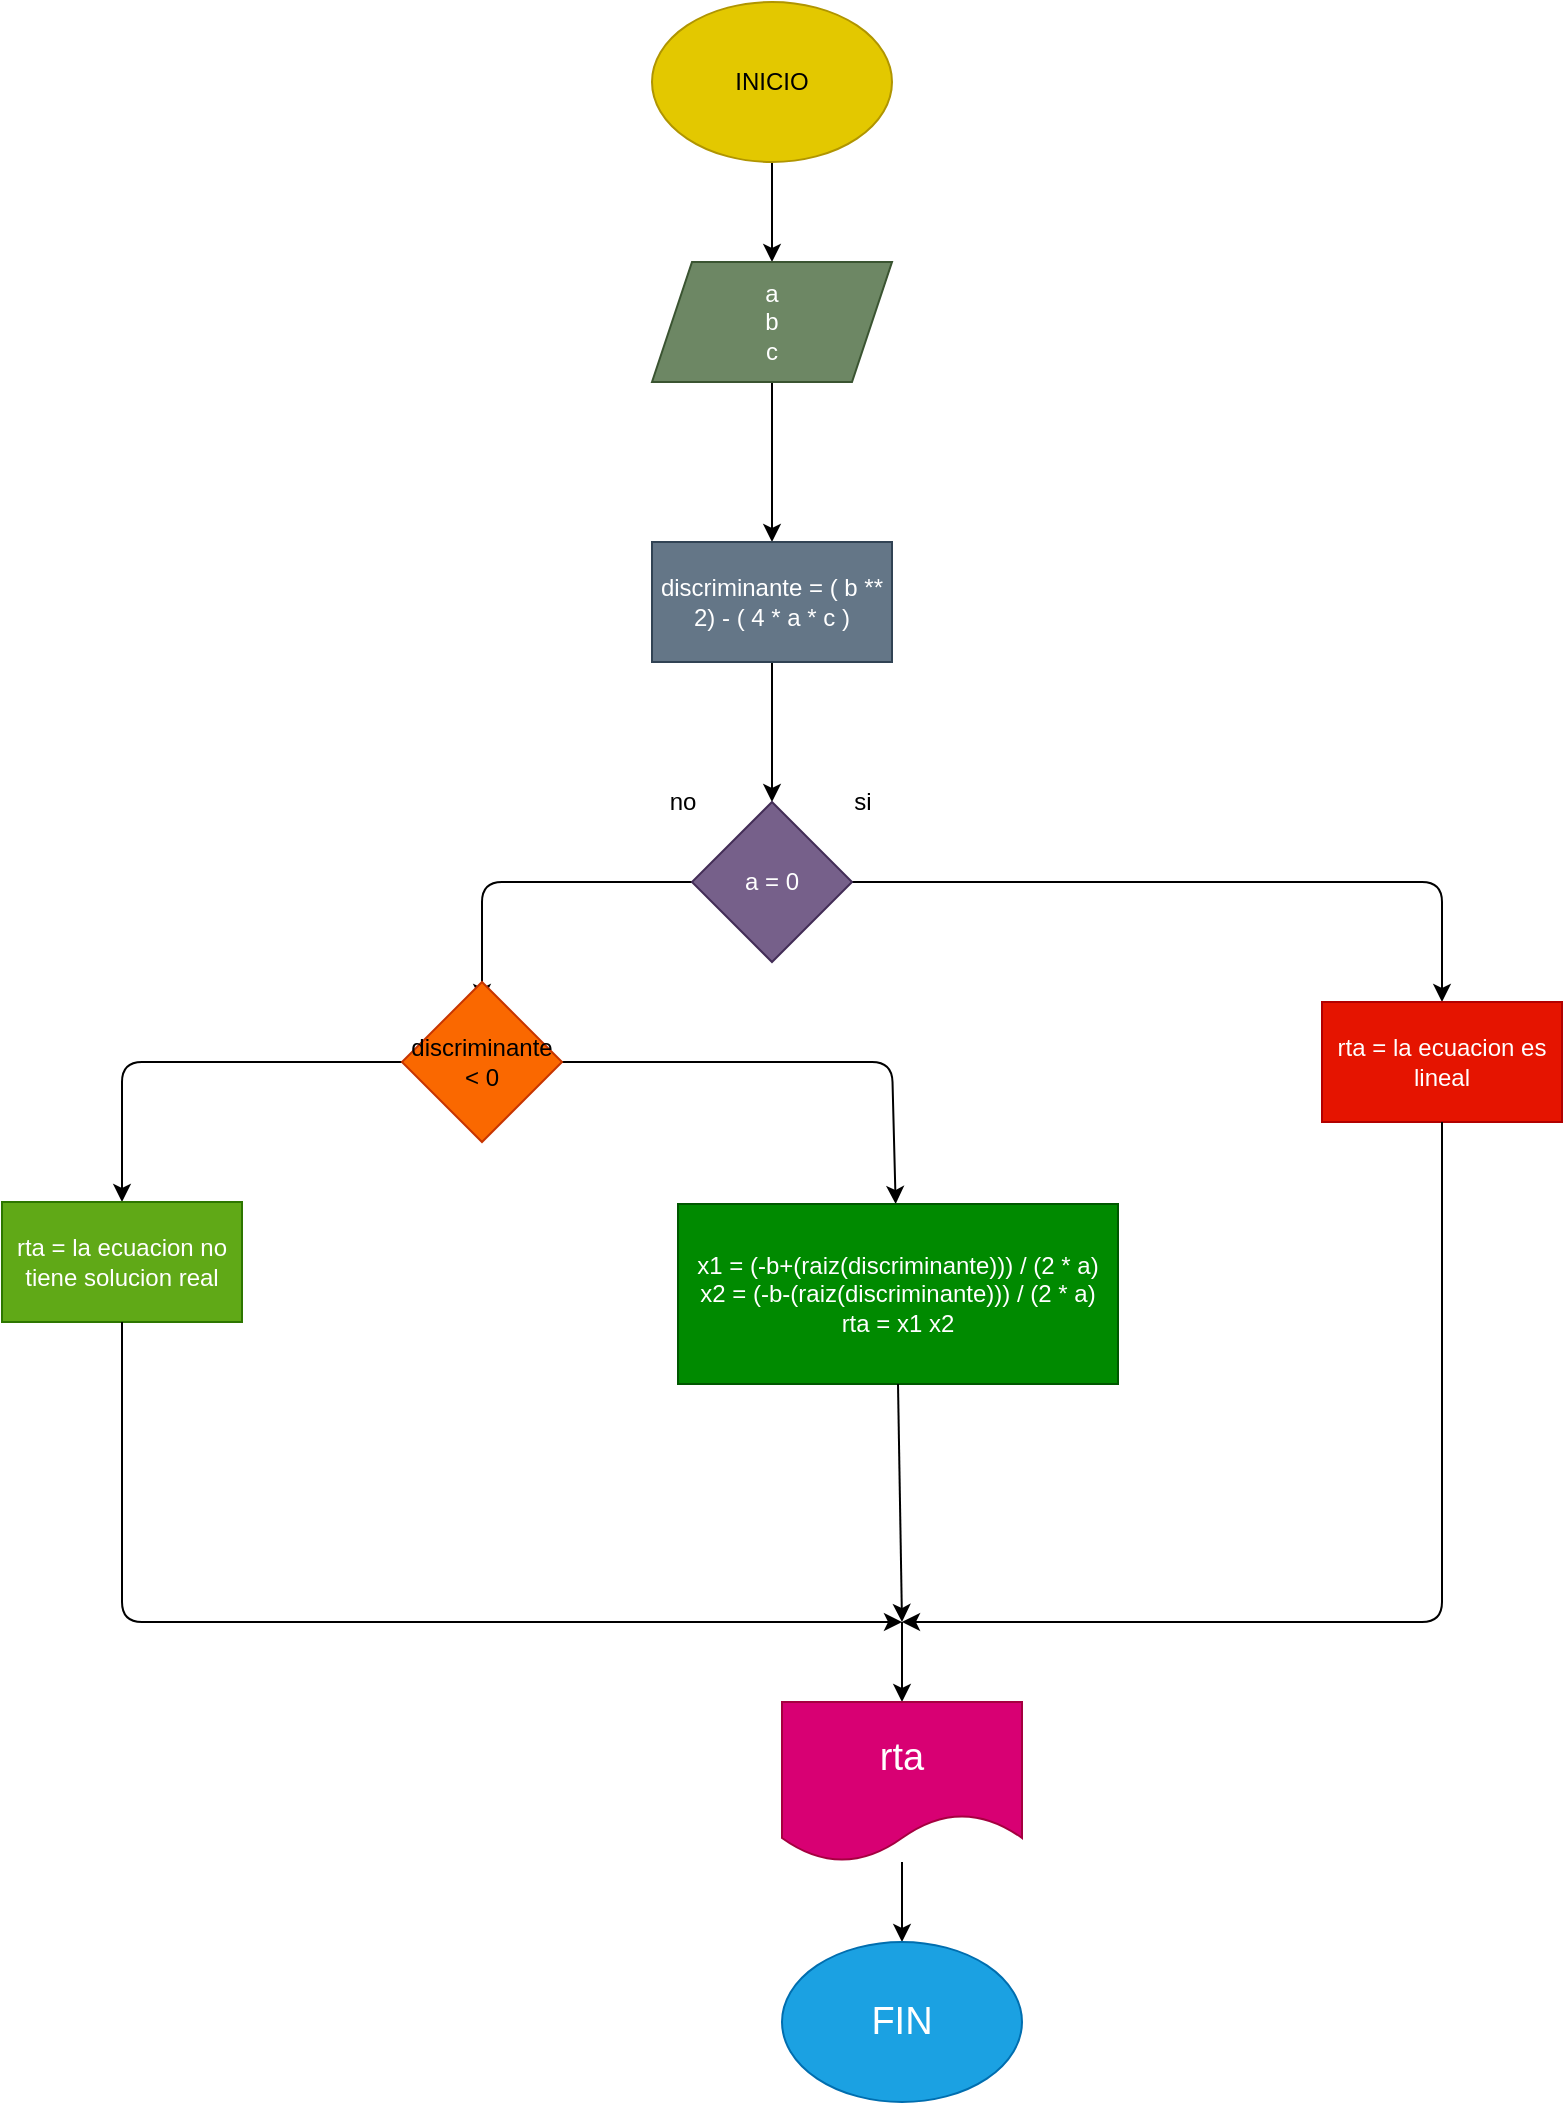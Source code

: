 <mxfile>
    <diagram id="Wjyg8fLOZ2jozPcP6dZa" name="Page-1">
        <mxGraphModel dx="960" dy="800" grid="1" gridSize="10" guides="1" tooltips="1" connect="1" arrows="1" fold="1" page="1" pageScale="1" pageWidth="850" pageHeight="1100" math="0" shadow="0">
            <root>
                <mxCell id="0"/>
                <mxCell id="1" parent="0"/>
                <mxCell id="4" value="" style="edgeStyle=none;html=1;" edge="1" parent="1" source="2" target="3">
                    <mxGeometry relative="1" as="geometry"/>
                </mxCell>
                <mxCell id="2" value="INICIO" style="ellipse;whiteSpace=wrap;html=1;fillColor=#e3c800;fontColor=#000000;strokeColor=#B09500;" vertex="1" parent="1">
                    <mxGeometry x="365" y="20" width="120" height="80" as="geometry"/>
                </mxCell>
                <mxCell id="6" value="" style="edgeStyle=none;html=1;" edge="1" parent="1" source="3" target="5">
                    <mxGeometry relative="1" as="geometry"/>
                </mxCell>
                <mxCell id="3" value="a&lt;br&gt;b&lt;br&gt;c" style="shape=parallelogram;perimeter=parallelogramPerimeter;whiteSpace=wrap;html=1;fixedSize=1;fillColor=#6d8764;fontColor=#ffffff;strokeColor=#3A5431;" vertex="1" parent="1">
                    <mxGeometry x="365" y="150" width="120" height="60" as="geometry"/>
                </mxCell>
                <mxCell id="8" value="" style="edgeStyle=none;html=1;" edge="1" parent="1" source="5" target="7">
                    <mxGeometry relative="1" as="geometry"/>
                </mxCell>
                <mxCell id="5" value="discriminante = ( b ** 2) - ( 4 * a * c )" style="whiteSpace=wrap;html=1;fillColor=#647687;fontColor=#ffffff;strokeColor=#314354;" vertex="1" parent="1">
                    <mxGeometry x="365" y="290" width="120" height="60" as="geometry"/>
                </mxCell>
                <mxCell id="12" value="" style="edgeStyle=none;html=1;exitX=1;exitY=0.5;exitDx=0;exitDy=0;" edge="1" parent="1" source="7" target="11">
                    <mxGeometry relative="1" as="geometry">
                        <Array as="points">
                            <mxPoint x="760" y="460"/>
                        </Array>
                    </mxGeometry>
                </mxCell>
                <mxCell id="15" value="" style="edgeStyle=none;html=1;" edge="1" parent="1" source="7">
                    <mxGeometry relative="1" as="geometry">
                        <mxPoint x="280" y="520" as="targetPoint"/>
                        <Array as="points">
                            <mxPoint x="280" y="460"/>
                        </Array>
                    </mxGeometry>
                </mxCell>
                <mxCell id="7" value="a = 0" style="rhombus;whiteSpace=wrap;html=1;fillColor=#76608a;fontColor=#ffffff;strokeColor=#432D57;" vertex="1" parent="1">
                    <mxGeometry x="385" y="420" width="80" height="80" as="geometry"/>
                </mxCell>
                <mxCell id="9" value="si" style="text;html=1;align=center;verticalAlign=middle;resizable=0;points=[];autosize=1;strokeColor=none;fillColor=none;" vertex="1" parent="1">
                    <mxGeometry x="455" y="405" width="30" height="30" as="geometry"/>
                </mxCell>
                <mxCell id="10" value="no" style="text;html=1;align=center;verticalAlign=middle;resizable=0;points=[];autosize=1;strokeColor=none;fillColor=none;" vertex="1" parent="1">
                    <mxGeometry x="360" y="405" width="40" height="30" as="geometry"/>
                </mxCell>
                <mxCell id="11" value="rta = la ecuacion es lineal" style="whiteSpace=wrap;html=1;fillColor=#e51400;fontColor=#ffffff;strokeColor=#B20000;" vertex="1" parent="1">
                    <mxGeometry x="700" y="520" width="120" height="60" as="geometry"/>
                </mxCell>
                <mxCell id="19" value="" style="edgeStyle=none;html=1;" edge="1" parent="1" source="16" target="18">
                    <mxGeometry relative="1" as="geometry">
                        <Array as="points">
                            <mxPoint x="100" y="550"/>
                        </Array>
                    </mxGeometry>
                </mxCell>
                <mxCell id="22" value="" style="edgeStyle=none;html=1;" edge="1" parent="1" source="16" target="21">
                    <mxGeometry relative="1" as="geometry">
                        <Array as="points">
                            <mxPoint x="485" y="550"/>
                        </Array>
                    </mxGeometry>
                </mxCell>
                <mxCell id="16" value="discriminante &amp;lt; 0" style="rhombus;whiteSpace=wrap;html=1;fillColor=#fa6800;fontColor=#000000;strokeColor=#C73500;" vertex="1" parent="1">
                    <mxGeometry x="240" y="510" width="80" height="80" as="geometry"/>
                </mxCell>
                <mxCell id="18" value="rta = la ecuacion no tiene solucion real" style="whiteSpace=wrap;html=1;fillColor=#60a917;fontColor=#ffffff;strokeColor=#2D7600;" vertex="1" parent="1">
                    <mxGeometry x="40" y="620" width="120" height="60" as="geometry"/>
                </mxCell>
                <mxCell id="21" value="x1 = (-b+(raiz(discriminante))) / (2 * a)&lt;br&gt;x2 = (-b-(raiz(discriminante))) / (2 * a)&lt;br&gt;rta = x1 x2" style="whiteSpace=wrap;html=1;fillColor=#008a00;fontColor=#ffffff;strokeColor=#005700;" vertex="1" parent="1">
                    <mxGeometry x="378" y="621" width="220" height="90" as="geometry"/>
                </mxCell>
                <mxCell id="24" value="" style="endArrow=classic;html=1;exitX=0.5;exitY=1;exitDx=0;exitDy=0;" edge="1" parent="1" source="18">
                    <mxGeometry width="50" height="50" relative="1" as="geometry">
                        <mxPoint x="420" y="740" as="sourcePoint"/>
                        <mxPoint x="490" y="830" as="targetPoint"/>
                        <Array as="points">
                            <mxPoint x="100" y="830"/>
                        </Array>
                    </mxGeometry>
                </mxCell>
                <mxCell id="25" value="" style="endArrow=classic;html=1;exitX=0.5;exitY=1;exitDx=0;exitDy=0;" edge="1" parent="1" source="11">
                    <mxGeometry width="50" height="50" relative="1" as="geometry">
                        <mxPoint x="420" y="740" as="sourcePoint"/>
                        <mxPoint x="490" y="830" as="targetPoint"/>
                        <Array as="points">
                            <mxPoint x="760" y="830"/>
                        </Array>
                    </mxGeometry>
                </mxCell>
                <mxCell id="26" value="" style="endArrow=classic;html=1;exitX=0.5;exitY=1;exitDx=0;exitDy=0;" edge="1" parent="1" source="21">
                    <mxGeometry width="50" height="50" relative="1" as="geometry">
                        <mxPoint x="420" y="740" as="sourcePoint"/>
                        <mxPoint x="490" y="830" as="targetPoint"/>
                    </mxGeometry>
                </mxCell>
                <mxCell id="27" value="" style="endArrow=classic;html=1;" edge="1" parent="1" target="28">
                    <mxGeometry width="50" height="50" relative="1" as="geometry">
                        <mxPoint x="490" y="830" as="sourcePoint"/>
                        <mxPoint x="490" y="910" as="targetPoint"/>
                    </mxGeometry>
                </mxCell>
                <mxCell id="30" value="" style="edgeStyle=none;html=1;fontSize=19;" edge="1" parent="1" source="28" target="29">
                    <mxGeometry relative="1" as="geometry"/>
                </mxCell>
                <mxCell id="28" value="&lt;font style=&quot;font-size: 19px;&quot;&gt;rta&lt;/font&gt;" style="shape=document;whiteSpace=wrap;html=1;boundedLbl=1;fillColor=#d80073;fontColor=#ffffff;strokeColor=#A50040;" vertex="1" parent="1">
                    <mxGeometry x="430" y="870.0" width="120" height="80" as="geometry"/>
                </mxCell>
                <mxCell id="29" value="FIN" style="ellipse;whiteSpace=wrap;html=1;fontSize=19;fillColor=#1ba1e2;fontColor=#ffffff;strokeColor=#006EAF;" vertex="1" parent="1">
                    <mxGeometry x="430" y="990" width="120" height="80" as="geometry"/>
                </mxCell>
            </root>
        </mxGraphModel>
    </diagram>
</mxfile>